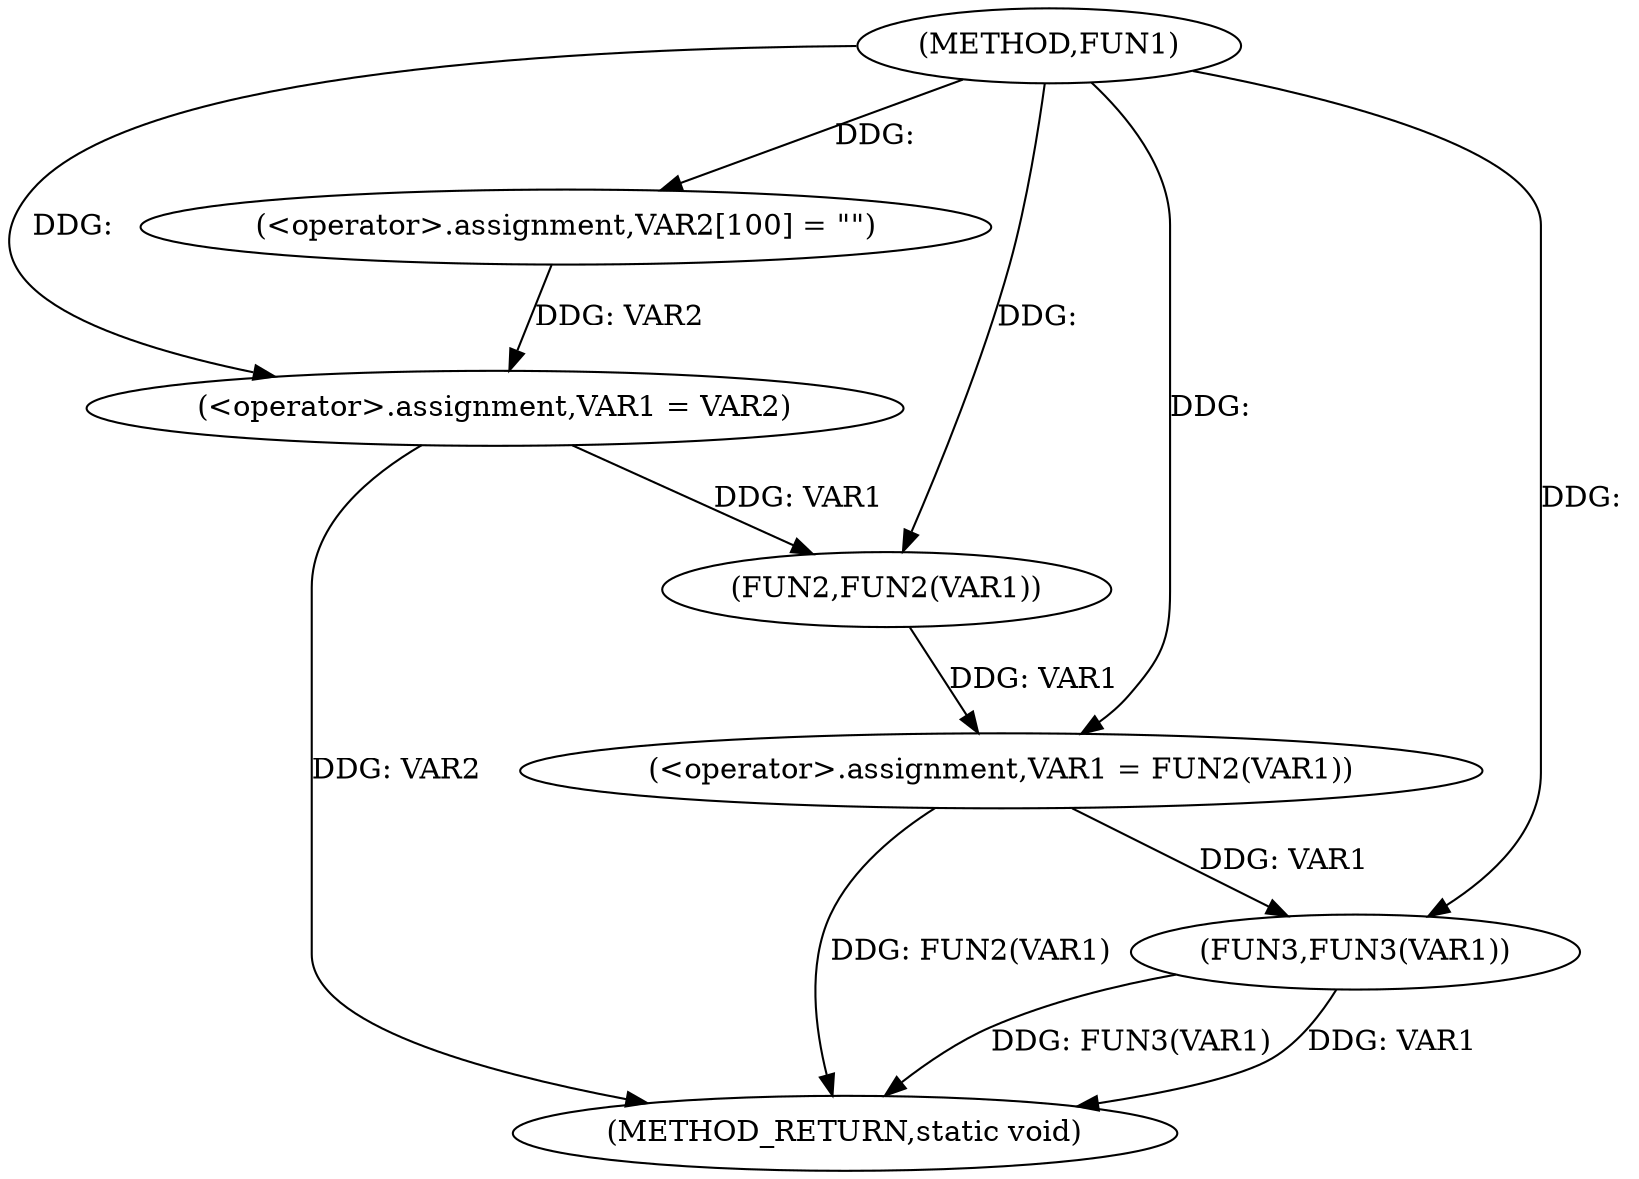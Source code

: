 digraph FUN1 {  
"1000100" [label = "(METHOD,FUN1)" ]
"1000116" [label = "(METHOD_RETURN,static void)" ]
"1000104" [label = "(<operator>.assignment,VAR2[100] = \"\")" ]
"1000107" [label = "(<operator>.assignment,VAR1 = VAR2)" ]
"1000110" [label = "(<operator>.assignment,VAR1 = FUN2(VAR1))" ]
"1000112" [label = "(FUN2,FUN2(VAR1))" ]
"1000114" [label = "(FUN3,FUN3(VAR1))" ]
  "1000114" -> "1000116"  [ label = "DDG: FUN3(VAR1)"] 
  "1000114" -> "1000116"  [ label = "DDG: VAR1"] 
  "1000110" -> "1000116"  [ label = "DDG: FUN2(VAR1)"] 
  "1000107" -> "1000116"  [ label = "DDG: VAR2"] 
  "1000100" -> "1000104"  [ label = "DDG: "] 
  "1000104" -> "1000107"  [ label = "DDG: VAR2"] 
  "1000100" -> "1000107"  [ label = "DDG: "] 
  "1000112" -> "1000110"  [ label = "DDG: VAR1"] 
  "1000100" -> "1000110"  [ label = "DDG: "] 
  "1000107" -> "1000112"  [ label = "DDG: VAR1"] 
  "1000100" -> "1000112"  [ label = "DDG: "] 
  "1000110" -> "1000114"  [ label = "DDG: VAR1"] 
  "1000100" -> "1000114"  [ label = "DDG: "] 
}
